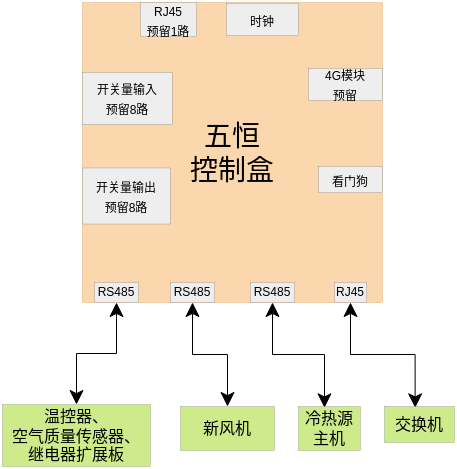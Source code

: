 <mxfile version="16.2.1" type="github">
  <diagram id="iMQK6x20kkaIyivmuXbJ" name="第 1 页">
    <mxGraphModel dx="687" dy="371" grid="1" gridSize="1" guides="1" tooltips="1" connect="1" arrows="1" fold="1" page="1" pageScale="1" pageWidth="827" pageHeight="1169" math="0" shadow="0">
      <root>
        <mxCell id="0" />
        <mxCell id="1" parent="0" />
        <mxCell id="7jzLRePLUvwEAjksfmV3-1" value="&lt;div style=&quot;font-size: 8px&quot;&gt;&lt;font style=&quot;font-size: 14px&quot;&gt;五恒&lt;/font&gt;&lt;/div&gt;&lt;div style=&quot;font-size: 8px&quot;&gt;&lt;font style=&quot;font-size: 14px&quot;&gt;控制盒&lt;/font&gt;&lt;/div&gt;" style="whiteSpace=wrap;html=1;aspect=fixed;strokeWidth=0.1;fontSize=8;fillColor=#fad7ac;strokeColor=#b46504;" parent="1" vertex="1">
          <mxGeometry x="350" y="330" width="150" height="150" as="geometry" />
        </mxCell>
        <mxCell id="cq_kMFZ_uq-HYSkm1NEV-5" value="&lt;font style=&quot;font-size: 6px;&quot;&gt;RS485&lt;/font&gt;" style="rounded=0;whiteSpace=wrap;html=1;strokeWidth=0.1;fontSize=6;fillColor=#eeeeee;strokeColor=#36393d;" vertex="1" parent="1">
          <mxGeometry x="356" y="470" width="22" height="10" as="geometry" />
        </mxCell>
        <mxCell id="cq_kMFZ_uq-HYSkm1NEV-6" value="&lt;font style=&quot;font-size: 6px;&quot;&gt;RS485&lt;/font&gt;" style="rounded=0;whiteSpace=wrap;html=1;strokeWidth=0.1;fontSize=6;fillColor=#eeeeee;strokeColor=#36393d;" vertex="1" parent="1">
          <mxGeometry x="394" y="470" width="22" height="10" as="geometry" />
        </mxCell>
        <mxCell id="cq_kMFZ_uq-HYSkm1NEV-7" value="&lt;font style=&quot;font-size: 6px;&quot;&gt;RS485&lt;/font&gt;" style="rounded=0;whiteSpace=wrap;html=1;strokeWidth=0.1;fontSize=6;fillColor=#eeeeee;strokeColor=#36393d;" vertex="1" parent="1">
          <mxGeometry x="434" y="470" width="22" height="10" as="geometry" />
        </mxCell>
        <mxCell id="7jzLRePLUvwEAjksfmV3-7" value="&lt;div style=&quot;font-size: 8px&quot;&gt;&lt;font style=&quot;font-size: 6px&quot;&gt;开关量输入&lt;/font&gt;&lt;/div&gt;&lt;div style=&quot;font-size: 8px&quot;&gt;&lt;font style=&quot;font-size: 6px&quot;&gt;预留8路&lt;br style=&quot;font-size: 8px&quot;&gt;&lt;/font&gt;&lt;/div&gt;" style="rounded=0;whiteSpace=wrap;html=1;strokeWidth=0.1;fontSize=8;fillColor=#eeeeee;strokeColor=#36393d;" parent="1" vertex="1">
          <mxGeometry x="350" y="365" width="44.85" height="26" as="geometry" />
        </mxCell>
        <mxCell id="7jzLRePLUvwEAjksfmV3-9" value="&lt;div style=&quot;font-size: 8px&quot;&gt;&lt;font style=&quot;font-size: 6px&quot;&gt;开关量输出&lt;/font&gt;&lt;/div&gt;&lt;div style=&quot;font-size: 8px&quot;&gt;&lt;font style=&quot;font-size: 6px&quot;&gt;预留8路&lt;br style=&quot;font-size: 8px&quot;&gt;&lt;/font&gt;&lt;/div&gt;" style="rounded=0;whiteSpace=wrap;html=1;strokeWidth=0.1;fontSize=8;fillColor=#eeeeee;strokeColor=#36393d;" parent="1" vertex="1">
          <mxGeometry x="350" y="412.75" width="43.85" height="28" as="geometry" />
        </mxCell>
        <mxCell id="7jzLRePLUvwEAjksfmV3-17" value="&lt;font style=&quot;font-size: 6px&quot;&gt;时钟&lt;/font&gt;" style="rounded=0;whiteSpace=wrap;html=1;strokeWidth=0.1;fontSize=8;fillColor=#eeeeee;strokeColor=#36393d;" parent="1" vertex="1">
          <mxGeometry x="422" y="330.5" width="36" height="16" as="geometry" />
        </mxCell>
        <mxCell id="7jzLRePLUvwEAjksfmV3-19" value="&lt;font style=&quot;font-size: 6px&quot;&gt;看门狗&lt;/font&gt;" style="rounded=0;whiteSpace=wrap;html=1;strokeWidth=0.1;fontSize=8;fillColor=#eeeeee;strokeColor=#36393d;" parent="1" vertex="1">
          <mxGeometry x="468" y="412" width="32" height="13" as="geometry" />
        </mxCell>
        <mxCell id="cq_kMFZ_uq-HYSkm1NEV-15" style="edgeStyle=orthogonalEdgeStyle;rounded=0;orthogonalLoop=1;jettySize=auto;html=1;exitX=0.438;exitY=0.037;exitDx=0;exitDy=0;fontSize=8;startArrow=classic;strokeWidth=0.5;exitPerimeter=0;" edge="1" parent="1" source="7jzLRePLUvwEAjksfmV3-22" target="cq_kMFZ_uq-HYSkm1NEV-8">
          <mxGeometry relative="1" as="geometry" />
        </mxCell>
        <mxCell id="7jzLRePLUvwEAjksfmV3-22" value="交换机" style="rounded=0;whiteSpace=wrap;html=1;strokeWidth=0.1;fontSize=8;fillColor=#cdeb8b;strokeColor=#36393d;" parent="1" vertex="1">
          <mxGeometry x="501" y="532" width="35" height="18" as="geometry" />
        </mxCell>
        <mxCell id="7jzLRePLUvwEAjksfmV3-23" value="&lt;div style=&quot;font-size: 8px&quot;&gt;&lt;font style=&quot;font-size: 6px&quot;&gt;RJ45&lt;/font&gt;&lt;/div&gt;&lt;div style=&quot;font-size: 8px&quot;&gt;&lt;font style=&quot;font-size: 6px&quot;&gt;预留1路&lt;/font&gt;&lt;br style=&quot;font-size: 8px&quot;&gt;&lt;/div&gt;" style="rounded=0;whiteSpace=wrap;html=1;strokeWidth=0.1;fontSize=8;fillColor=#eeeeee;strokeColor=#36393d;" parent="1" vertex="1">
          <mxGeometry x="379" y="330" width="28" height="17" as="geometry" />
        </mxCell>
        <mxCell id="7jzLRePLUvwEAjksfmV3-46" value="&lt;div&gt;&lt;font style=&quot;font-size: 6px&quot;&gt;4G模块&lt;/font&gt;&lt;/div&gt;&lt;div&gt;&lt;font style=&quot;font-size: 6px&quot;&gt;预留&lt;/font&gt;&lt;/div&gt;" style="rounded=0;whiteSpace=wrap;html=1;strokeWidth=0.1;fontSize=8;fillColor=#eeeeee;strokeColor=#36393d;" parent="1" vertex="1">
          <mxGeometry x="463" y="363" width="37" height="16" as="geometry" />
        </mxCell>
        <mxCell id="cq_kMFZ_uq-HYSkm1NEV-13" style="edgeStyle=orthogonalEdgeStyle;rounded=0;orthogonalLoop=1;jettySize=auto;html=1;entryX=0.5;entryY=1;entryDx=0;entryDy=0;fontSize=8;startArrow=classic;strokeWidth=0.5;" edge="1" parent="1" source="cq_kMFZ_uq-HYSkm1NEV-2" target="cq_kMFZ_uq-HYSkm1NEV-5">
          <mxGeometry relative="1" as="geometry" />
        </mxCell>
        <mxCell id="cq_kMFZ_uq-HYSkm1NEV-2" value="&lt;div&gt;&lt;font style=&quot;font-size: 8px&quot;&gt;温控器&lt;/font&gt;、&lt;/div&gt;&lt;div&gt;空气质量传感器、&lt;/div&gt;&lt;div&gt;继电器扩展板&lt;br&gt;&lt;/div&gt;" style="rounded=0;whiteSpace=wrap;html=1;strokeWidth=0.1;fontSize=8;fillColor=#cdeb8b;strokeColor=#36393d;" vertex="1" parent="1">
          <mxGeometry x="310" y="531" width="74" height="31" as="geometry" />
        </mxCell>
        <mxCell id="cq_kMFZ_uq-HYSkm1NEV-22" style="edgeStyle=orthogonalEdgeStyle;rounded=0;orthogonalLoop=1;jettySize=auto;html=1;exitX=0.5;exitY=0;exitDx=0;exitDy=0;entryX=0.5;entryY=1;entryDx=0;entryDy=0;fontSize=8;startArrow=classic;strokeWidth=0.5;" edge="1" parent="1" source="cq_kMFZ_uq-HYSkm1NEV-3" target="cq_kMFZ_uq-HYSkm1NEV-6">
          <mxGeometry relative="1" as="geometry" />
        </mxCell>
        <mxCell id="cq_kMFZ_uq-HYSkm1NEV-3" value="&lt;div style=&quot;font-size: 8px&quot;&gt;新风机&lt;/div&gt;" style="rounded=0;whiteSpace=wrap;html=1;strokeWidth=0.1;fontSize=8;fillColor=#cdeb8b;strokeColor=#36393d;" vertex="1" parent="1">
          <mxGeometry x="399" y="532" width="47" height="22" as="geometry" />
        </mxCell>
        <mxCell id="cq_kMFZ_uq-HYSkm1NEV-14" style="edgeStyle=orthogonalEdgeStyle;rounded=0;orthogonalLoop=1;jettySize=auto;html=1;entryX=0.5;entryY=1;entryDx=0;entryDy=0;fontSize=8;startArrow=classic;strokeWidth=0.5;exitX=0.419;exitY=0.03;exitDx=0;exitDy=0;exitPerimeter=0;" edge="1" parent="1" source="cq_kMFZ_uq-HYSkm1NEV-4" target="cq_kMFZ_uq-HYSkm1NEV-7">
          <mxGeometry relative="1" as="geometry" />
        </mxCell>
        <mxCell id="cq_kMFZ_uq-HYSkm1NEV-4" value="冷热源主机" style="rounded=0;whiteSpace=wrap;html=1;strokeWidth=0.1;fontSize=8;fillColor=#cdeb8b;strokeColor=#36393d;" vertex="1" parent="1">
          <mxGeometry x="458" y="532" width="31" height="22" as="geometry" />
        </mxCell>
        <mxCell id="cq_kMFZ_uq-HYSkm1NEV-8" value="&lt;div style=&quot;font-size: 6px;&quot;&gt;&lt;font style=&quot;font-size: 6px;&quot;&gt;RJ45&lt;/font&gt;&lt;/div&gt;" style="rounded=0;whiteSpace=wrap;html=1;strokeWidth=0.1;fontSize=6;fillColor=#eeeeee;strokeColor=#36393d;" vertex="1" parent="1">
          <mxGeometry x="476" y="470" width="16" height="10" as="geometry" />
        </mxCell>
      </root>
    </mxGraphModel>
  </diagram>
</mxfile>
